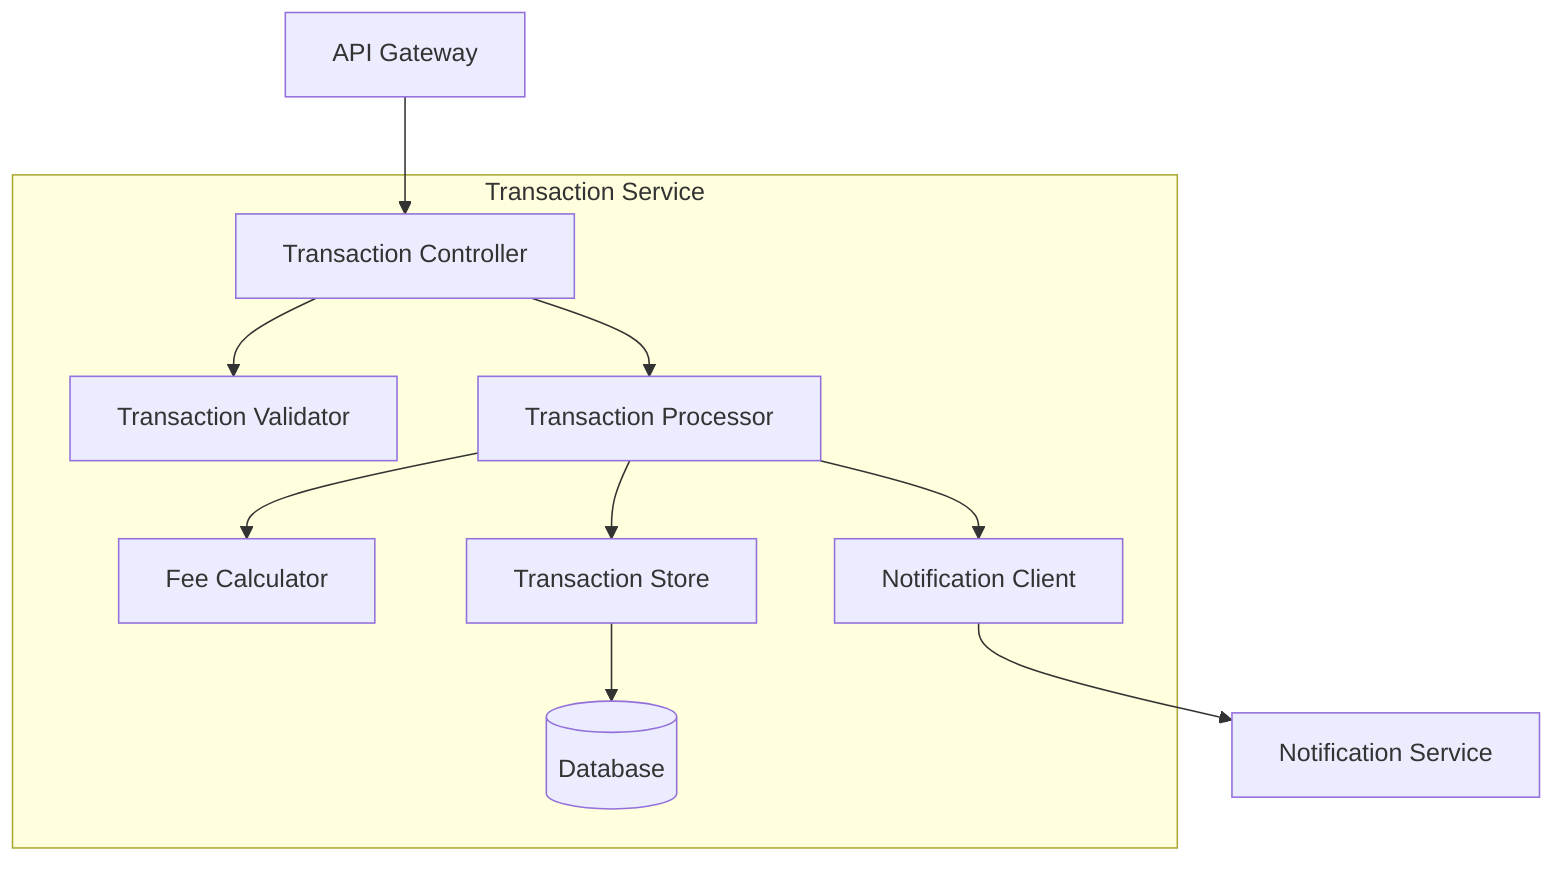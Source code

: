 graph TD
    subgraph "Transaction Service"
    TransController[Transaction Controller] --> TransValidator[Transaction Validator]
    TransController --> TransProcessor[Transaction Processor]
    TransProcessor --> FeeCalculator[Fee Calculator]
    TransProcessor --> TransactionStore[Transaction Store]
    TransProcessor --> NotificationClient[Notification Client]
    TransactionStore --> Database[(Database)]
    end
    
    API[API Gateway] --> TransController
    NotificationClient --> NotificationService[Notification Service]